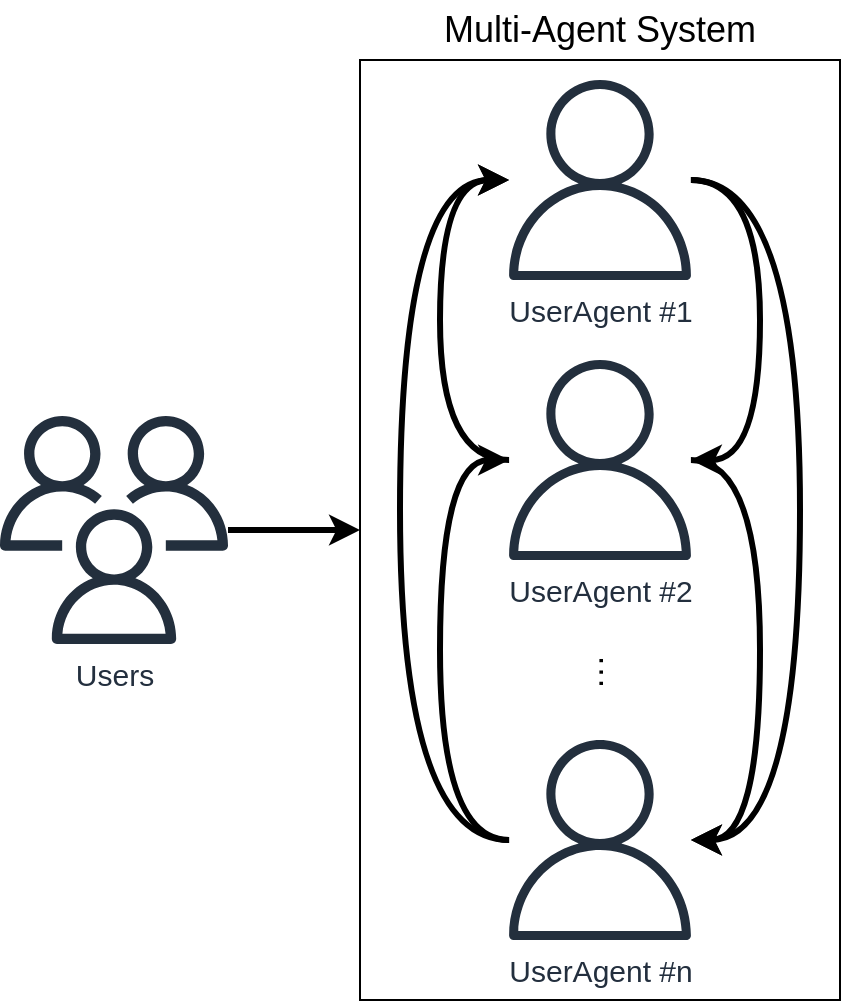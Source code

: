 <mxfile version="16.5.1" type="device"><diagram id="Ppb5LnDGnbfAdZnF8o3E" name="Página-1"><mxGraphModel dx="1038" dy="689" grid="1" gridSize="10" guides="1" tooltips="1" connect="1" arrows="1" fold="1" page="1" pageScale="1" pageWidth="827" pageHeight="1169" math="0" shadow="0"><root><mxCell id="0"/><mxCell id="1" parent="0"/><mxCell id="lFaZF4U6tUteO1lul2Nq-2" value="" style="rounded=0;whiteSpace=wrap;html=1;" parent="1" vertex="1"><mxGeometry x="180" y="80" width="240" height="470" as="geometry"/></mxCell><mxCell id="0-yWiAj3d3yBe1tod1Ct-7" value="" style="edgeStyle=orthogonalEdgeStyle;rounded=0;orthogonalLoop=1;jettySize=auto;html=1;fontSize=17;curved=1;strokeWidth=3;" edge="1" parent="1" source="lFaZF4U6tUteO1lul2Nq-1" target="0-yWiAj3d3yBe1tod1Ct-1"><mxGeometry relative="1" as="geometry"><Array as="points"><mxPoint x="380" y="140"/><mxPoint x="380" y="280"/></Array></mxGeometry></mxCell><mxCell id="0-yWiAj3d3yBe1tod1Ct-9" value="" style="edgeStyle=orthogonalEdgeStyle;curved=1;rounded=0;orthogonalLoop=1;jettySize=auto;html=1;fontSize=17;strokeWidth=3;" edge="1" parent="1" source="lFaZF4U6tUteO1lul2Nq-1" target="0-yWiAj3d3yBe1tod1Ct-2"><mxGeometry relative="1" as="geometry"><Array as="points"><mxPoint x="400" y="140"/><mxPoint x="400" y="470"/></Array></mxGeometry></mxCell><mxCell id="lFaZF4U6tUteO1lul2Nq-1" value="&lt;font style=&quot;font-size: 15px&quot;&gt;UserAgent #1&lt;/font&gt;" style="sketch=0;outlineConnect=0;fontColor=#232F3E;gradientColor=none;fillColor=#232F3D;strokeColor=none;dashed=0;verticalLabelPosition=bottom;verticalAlign=top;align=center;html=1;fontSize=12;fontStyle=0;aspect=fixed;pointerEvents=1;shape=mxgraph.aws4.user;" parent="1" vertex="1"><mxGeometry x="250" y="90" width="100" height="100" as="geometry"/></mxCell><mxCell id="0-yWiAj3d3yBe1tod1Ct-22" value="" style="edgeStyle=orthogonalEdgeStyle;curved=1;rounded=0;orthogonalLoop=1;jettySize=auto;html=1;fontSize=17;strokeWidth=3;" edge="1" parent="1" source="lFaZF4U6tUteO1lul2Nq-7" target="lFaZF4U6tUteO1lul2Nq-2"><mxGeometry relative="1" as="geometry"/></mxCell><mxCell id="lFaZF4U6tUteO1lul2Nq-7" value="&lt;font style=&quot;font-size: 15px&quot;&gt;Users&lt;/font&gt;" style="sketch=0;outlineConnect=0;fontColor=#232F3E;gradientColor=none;fillColor=#232F3D;strokeColor=none;dashed=0;verticalLabelPosition=bottom;verticalAlign=top;align=center;html=1;fontSize=12;fontStyle=0;aspect=fixed;pointerEvents=1;shape=mxgraph.aws4.users;" parent="1" vertex="1"><mxGeometry y="258" width="114" height="114" as="geometry"/></mxCell><mxCell id="lFaZF4U6tUteO1lul2Nq-8" value="&lt;font style=&quot;font-size: 18px&quot;&gt;Multi-Agent System&lt;/font&gt;" style="text;html=1;strokeColor=none;fillColor=none;align=center;verticalAlign=middle;whiteSpace=wrap;rounded=0;" parent="1" vertex="1"><mxGeometry x="185" y="50" width="230" height="30" as="geometry"/></mxCell><mxCell id="0-yWiAj3d3yBe1tod1Ct-14" value="" style="edgeStyle=orthogonalEdgeStyle;curved=1;rounded=0;orthogonalLoop=1;jettySize=auto;html=1;fontSize=17;strokeWidth=3;" edge="1" parent="1" source="0-yWiAj3d3yBe1tod1Ct-1" target="0-yWiAj3d3yBe1tod1Ct-2"><mxGeometry relative="1" as="geometry"><Array as="points"><mxPoint x="380" y="280"/><mxPoint x="380" y="470"/></Array></mxGeometry></mxCell><mxCell id="0-yWiAj3d3yBe1tod1Ct-15" value="" style="edgeStyle=orthogonalEdgeStyle;curved=1;rounded=0;orthogonalLoop=1;jettySize=auto;html=1;fontSize=17;strokeWidth=3;" edge="1" parent="1" source="0-yWiAj3d3yBe1tod1Ct-1" target="lFaZF4U6tUteO1lul2Nq-1"><mxGeometry relative="1" as="geometry"><Array as="points"><mxPoint x="220" y="280"/><mxPoint x="220" y="140"/></Array></mxGeometry></mxCell><mxCell id="0-yWiAj3d3yBe1tod1Ct-1" value="&lt;font style=&quot;font-size: 15px&quot;&gt;UserAgent #2&lt;/font&gt;" style="sketch=0;outlineConnect=0;fontColor=#232F3E;gradientColor=none;fillColor=#232F3D;strokeColor=none;dashed=0;verticalLabelPosition=bottom;verticalAlign=top;align=center;html=1;fontSize=12;fontStyle=0;aspect=fixed;pointerEvents=1;shape=mxgraph.aws4.user;" vertex="1" parent="1"><mxGeometry x="250" y="230" width="100" height="100" as="geometry"/></mxCell><mxCell id="0-yWiAj3d3yBe1tod1Ct-11" value="" style="edgeStyle=orthogonalEdgeStyle;curved=1;rounded=0;orthogonalLoop=1;jettySize=auto;html=1;fontSize=17;strokeWidth=3;" edge="1" parent="1" source="0-yWiAj3d3yBe1tod1Ct-2" target="0-yWiAj3d3yBe1tod1Ct-1"><mxGeometry relative="1" as="geometry"><Array as="points"><mxPoint x="220" y="470"/><mxPoint x="220" y="280"/></Array></mxGeometry></mxCell><mxCell id="0-yWiAj3d3yBe1tod1Ct-13" value="" style="edgeStyle=orthogonalEdgeStyle;curved=1;rounded=0;orthogonalLoop=1;jettySize=auto;html=1;fontSize=17;strokeWidth=3;" edge="1" parent="1" source="0-yWiAj3d3yBe1tod1Ct-2" target="lFaZF4U6tUteO1lul2Nq-1"><mxGeometry relative="1" as="geometry"><Array as="points"><mxPoint x="200" y="470"/><mxPoint x="200" y="140"/></Array></mxGeometry></mxCell><mxCell id="0-yWiAj3d3yBe1tod1Ct-2" value="&lt;font style=&quot;font-size: 15px&quot;&gt;UserAgent #n&lt;br&gt;&lt;/font&gt;" style="sketch=0;outlineConnect=0;fontColor=#232F3E;gradientColor=none;fillColor=#232F3D;strokeColor=none;dashed=0;verticalLabelPosition=bottom;verticalAlign=top;align=center;html=1;fontSize=12;fontStyle=0;aspect=fixed;pointerEvents=1;shape=mxgraph.aws4.user;" vertex="1" parent="1"><mxGeometry x="250" y="420" width="100" height="100" as="geometry"/></mxCell><mxCell id="0-yWiAj3d3yBe1tod1Ct-4" value="&lt;font style=&quot;font-size: 17px&quot;&gt;···&lt;/font&gt;" style="text;html=1;strokeColor=none;fillColor=none;align=center;verticalAlign=middle;whiteSpace=wrap;rounded=0;rotation=-90;" vertex="1" parent="1"><mxGeometry x="285" y="371" width="30" height="30" as="geometry"/></mxCell></root></mxGraphModel></diagram></mxfile>